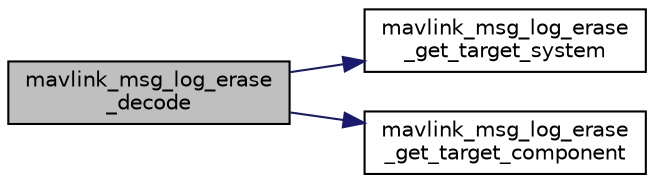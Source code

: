 digraph "mavlink_msg_log_erase_decode"
{
 // INTERACTIVE_SVG=YES
  edge [fontname="Helvetica",fontsize="10",labelfontname="Helvetica",labelfontsize="10"];
  node [fontname="Helvetica",fontsize="10",shape=record];
  rankdir="LR";
  Node1 [label="mavlink_msg_log_erase\l_decode",height=0.2,width=0.4,color="black", fillcolor="grey75", style="filled" fontcolor="black"];
  Node1 -> Node2 [color="midnightblue",fontsize="10",style="solid",fontname="Helvetica"];
  Node2 [label="mavlink_msg_log_erase\l_get_target_system",height=0.2,width=0.4,color="black", fillcolor="white", style="filled",URL="$mavlink__msg__log__erase_8h.html#a9ceb78d6683be034e40df6778bf5548f",tooltip="Send a log_erase message. "];
  Node1 -> Node3 [color="midnightblue",fontsize="10",style="solid",fontname="Helvetica"];
  Node3 [label="mavlink_msg_log_erase\l_get_target_component",height=0.2,width=0.4,color="black", fillcolor="white", style="filled",URL="$mavlink__msg__log__erase_8h.html#ad4e2e408568343966f459f19191e488a",tooltip="Get field target_component from log_erase message. "];
}
